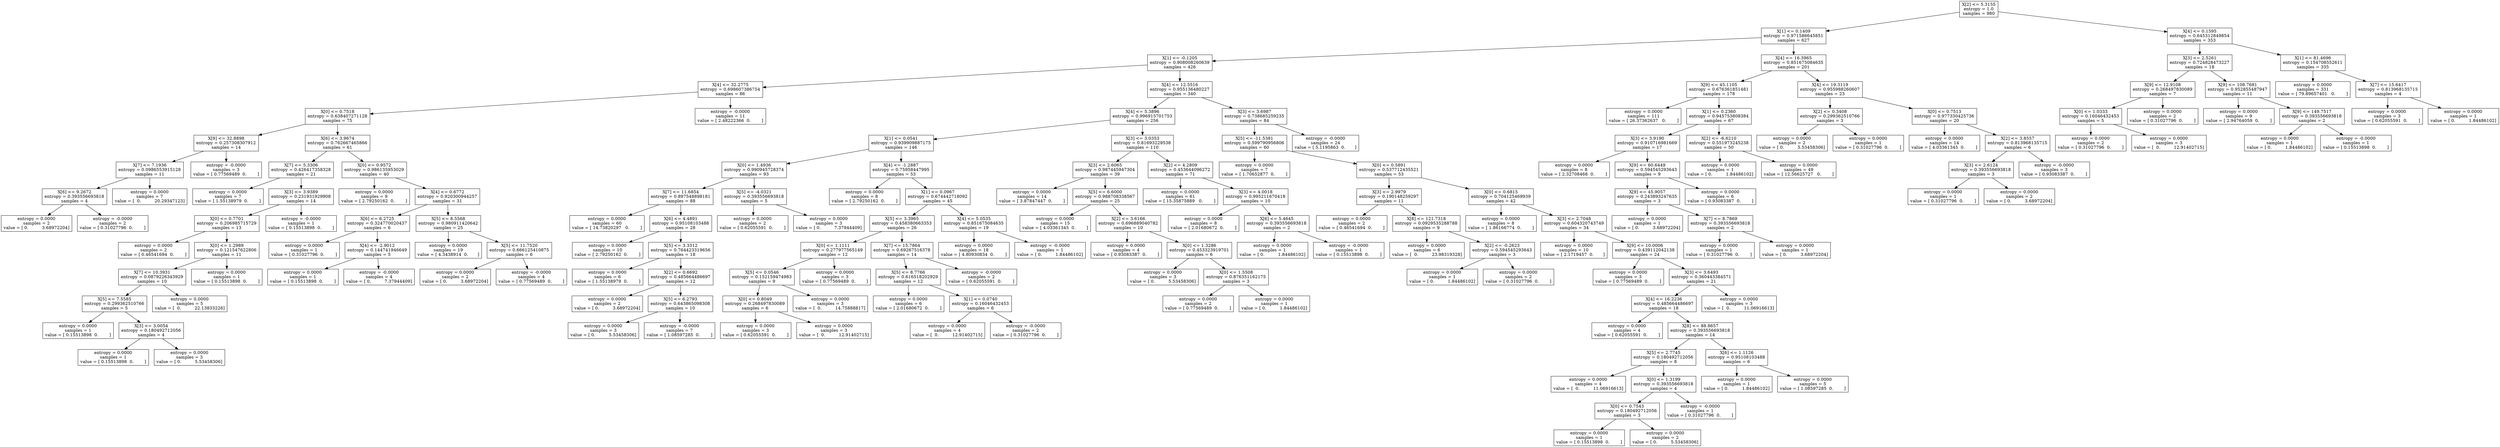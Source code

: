 digraph Tree {
0 [label="X[2] <= 5.3155\nentropy = 1.0\nsamples = 980", shape="box"] ;
1 [label="X[1] <= 0.1409\nentropy = 0.971586645851\nsamples = 627", shape="box"] ;
0 -> 1 ;
2 [label="X[1] <= -0.1205\nentropy = 0.908008260639\nsamples = 426", shape="box"] ;
1 -> 2 ;
3 [label="X[4] <= 32.2775\nentropy = 0.698607386754\nsamples = 86", shape="box"] ;
2 -> 3 ;
4 [label="X[0] <= 0.7518\nentropy = 0.638407271128\nsamples = 75", shape="box"] ;
3 -> 4 ;
5 [label="X[9] <= 32.8898\nentropy = 0.257308307912\nsamples = 14", shape="box"] ;
4 -> 5 ;
6 [label="X[7] <= 7.1936\nentropy = 0.0986553915128\nsamples = 11", shape="box"] ;
5 -> 6 ;
7 [label="X[6] <= 9.2672\nentropy = 0.393556693818\nsamples = 4", shape="box"] ;
6 -> 7 ;
8 [label="entropy = 0.0000\nsamples = 2\nvalue = [ 0.          3.68972204]", shape="box"] ;
7 -> 8 ;
9 [label="entropy = -0.0000\nsamples = 2\nvalue = [ 0.31027796  0.        ]", shape="box"] ;
7 -> 9 ;
10 [label="entropy = 0.0000\nsamples = 7\nvalue = [  0.          20.29347123]", shape="box"] ;
6 -> 10 ;
11 [label="entropy = -0.0000\nsamples = 3\nvalue = [ 0.77569489  0.        ]", shape="box"] ;
5 -> 11 ;
12 [label="X[6] <= 3.9674\nentropy = 0.762667465866\nsamples = 61", shape="box"] ;
4 -> 12 ;
13 [label="X[7] <= 5.3306\nentropy = 0.426417358328\nsamples = 21", shape="box"] ;
12 -> 13 ;
14 [label="entropy = 0.0000\nsamples = 7\nvalue = [ 1.55138979  0.        ]", shape="box"] ;
13 -> 14 ;
15 [label="X[3] <= 3.9389\nentropy = 0.231931929908\nsamples = 14", shape="box"] ;
13 -> 15 ;
16 [label="X[0] <= 0.7701\nentropy = 0.206985715729\nsamples = 13", shape="box"] ;
15 -> 16 ;
17 [label="entropy = 0.0000\nsamples = 2\nvalue = [ 0.46541694  0.        ]", shape="box"] ;
16 -> 17 ;
18 [label="X[0] <= 1.2989\nentropy = 0.121547622806\nsamples = 11", shape="box"] ;
16 -> 18 ;
19 [label="X[7] <= 10.3931\nentropy = 0.0879226343929\nsamples = 10", shape="box"] ;
18 -> 19 ;
20 [label="X[5] <= 7.5585\nentropy = 0.299362510766\nsamples = 5", shape="box"] ;
19 -> 20 ;
21 [label="entropy = 0.0000\nsamples = 1\nvalue = [ 0.15513898  0.        ]", shape="box"] ;
20 -> 21 ;
22 [label="X[3] <= 3.0054\nentropy = 0.180492712056\nsamples = 4", shape="box"] ;
20 -> 22 ;
23 [label="entropy = 0.0000\nsamples = 1\nvalue = [ 0.15513898  0.        ]", shape="box"] ;
22 -> 23 ;
24 [label="entropy = 0.0000\nsamples = 3\nvalue = [ 0.          5.53458306]", shape="box"] ;
22 -> 24 ;
25 [label="entropy = 0.0000\nsamples = 5\nvalue = [  0.          22.13833226]", shape="box"] ;
19 -> 25 ;
26 [label="entropy = 0.0000\nsamples = 1\nvalue = [ 0.15513898  0.        ]", shape="box"] ;
18 -> 26 ;
27 [label="entropy = -0.0000\nsamples = 1\nvalue = [ 0.15513898  0.        ]", shape="box"] ;
15 -> 27 ;
28 [label="X[0] <= 0.9572\nentropy = 0.986135953029\nsamples = 40", shape="box"] ;
12 -> 28 ;
29 [label="entropy = 0.0000\nsamples = 9\nvalue = [ 2.79250162  0.        ]", shape="box"] ;
28 -> 29 ;
30 [label="X[4] <= 0.6772\nentropy = 0.920300944257\nsamples = 31", shape="box"] ;
28 -> 30 ;
31 [label="X[6] <= 6.2725\nentropy = 0.324770020437\nsamples = 6", shape="box"] ;
30 -> 31 ;
32 [label="entropy = 0.0000\nsamples = 1\nvalue = [ 0.31027796  0.        ]", shape="box"] ;
31 -> 32 ;
33 [label="X[4] <= -2.9012\nentropy = 0.144741946649\nsamples = 5", shape="box"] ;
31 -> 33 ;
34 [label="entropy = 0.0000\nsamples = 1\nvalue = [ 0.15513898  0.        ]", shape="box"] ;
33 -> 34 ;
35 [label="entropy = -0.0000\nsamples = 4\nvalue = [ 0.          7.37944409]", shape="box"] ;
33 -> 35 ;
36 [label="X[5] <= 8.5568\nentropy = 0.980911420642\nsamples = 25", shape="box"] ;
30 -> 36 ;
37 [label="entropy = 0.0000\nsamples = 19\nvalue = [ 4.3438914  0.       ]", shape="box"] ;
36 -> 37 ;
38 [label="X[5] <= 11.7520\nentropy = 0.666125410875\nsamples = 6", shape="box"] ;
36 -> 38 ;
39 [label="entropy = 0.0000\nsamples = 2\nvalue = [ 0.          3.68972204]", shape="box"] ;
38 -> 39 ;
40 [label="entropy = -0.0000\nsamples = 4\nvalue = [ 0.77569489  0.        ]", shape="box"] ;
38 -> 40 ;
41 [label="entropy = -0.0000\nsamples = 11\nvalue = [ 2.48222366  0.        ]", shape="box"] ;
3 -> 41 ;
42 [label="X[4] <= 12.5516\nentropy = 0.955136480227\nsamples = 340", shape="box"] ;
2 -> 42 ;
43 [label="X[4] <= 5.3896\nentropy = 0.996915701753\nsamples = 256", shape="box"] ;
42 -> 43 ;
44 [label="X[1] <= 0.0541\nentropy = 0.939909887175\nsamples = 146", shape="box"] ;
43 -> 44 ;
45 [label="X[0] <= 1.4936\nentropy = 0.990945728374\nsamples = 93", shape="box"] ;
44 -> 45 ;
46 [label="X[7] <= 11.6854\nentropy = 0.897548898181\nsamples = 88", shape="box"] ;
45 -> 46 ;
47 [label="entropy = 0.0000\nsamples = 60\nvalue = [ 14.73820297   0.        ]", shape="box"] ;
46 -> 47 ;
48 [label="X[6] <= 4.4891\nentropy = 0.95108103488\nsamples = 28", shape="box"] ;
46 -> 48 ;
49 [label="entropy = 0.0000\nsamples = 10\nvalue = [ 2.79250162  0.        ]", shape="box"] ;
48 -> 49 ;
50 [label="X[5] <= 3.3312\nentropy = 0.764423319656\nsamples = 18", shape="box"] ;
48 -> 50 ;
51 [label="entropy = 0.0000\nsamples = 6\nvalue = [ 1.55138979  0.        ]", shape="box"] ;
50 -> 51 ;
52 [label="X[2] <= 0.6692\nentropy = 0.485664486697\nsamples = 12", shape="box"] ;
50 -> 52 ;
53 [label="entropy = 0.0000\nsamples = 2\nvalue = [ 0.          3.68972204]", shape="box"] ;
52 -> 53 ;
54 [label="X[5] <= 6.2793\nentropy = 0.643865098308\nsamples = 10", shape="box"] ;
52 -> 54 ;
55 [label="entropy = 0.0000\nsamples = 3\nvalue = [ 0.          5.53458306]", shape="box"] ;
54 -> 55 ;
56 [label="entropy = -0.0000\nsamples = 7\nvalue = [ 1.08597285  0.        ]", shape="box"] ;
54 -> 56 ;
57 [label="X[5] <= -4.0321\nentropy = 0.393556693818\nsamples = 5", shape="box"] ;
45 -> 57 ;
58 [label="entropy = 0.0000\nsamples = 2\nvalue = [ 0.62055591  0.        ]", shape="box"] ;
57 -> 58 ;
59 [label="entropy = 0.0000\nsamples = 3\nvalue = [ 0.          7.37944409]", shape="box"] ;
57 -> 59 ;
60 [label="X[4] <= -1.2887\nentropy = 0.75958447995\nsamples = 53", shape="box"] ;
44 -> 60 ;
61 [label="entropy = 0.0000\nsamples = 8\nvalue = [ 2.79250162  0.        ]", shape="box"] ;
60 -> 61 ;
62 [label="X[1] <= 0.0967\nentropy = 0.674442718092\nsamples = 45", shape="box"] ;
60 -> 62 ;
63 [label="X[5] <= 3.3965\nentropy = 0.458380663353\nsamples = 26", shape="box"] ;
62 -> 63 ;
64 [label="X[0] <= 1.1111\nentropy = 0.277977565149\nsamples = 12", shape="box"] ;
63 -> 64 ;
65 [label="X[5] <= 0.0546\nentropy = 0.152159474983\nsamples = 9", shape="box"] ;
64 -> 65 ;
66 [label="X[0] <= 0.8049\nentropy = 0.268497830089\nsamples = 6", shape="box"] ;
65 -> 66 ;
67 [label="entropy = 0.0000\nsamples = 3\nvalue = [ 0.62055591  0.        ]", shape="box"] ;
66 -> 67 ;
68 [label="entropy = 0.0000\nsamples = 3\nvalue = [  0.          12.91402715]", shape="box"] ;
66 -> 68 ;
69 [label="entropy = 0.0000\nsamples = 3\nvalue = [  0.          14.75888817]", shape="box"] ;
65 -> 69 ;
70 [label="entropy = 0.0000\nsamples = 3\nvalue = [ 0.77569489  0.        ]", shape="box"] ;
64 -> 70 ;
71 [label="X[7] <= 15.7864\nentropy = 0.69267516378\nsamples = 14", shape="box"] ;
63 -> 71 ;
72 [label="X[5] <= 8.7766\nentropy = 0.616518202929\nsamples = 12", shape="box"] ;
71 -> 72 ;
73 [label="entropy = 0.0000\nsamples = 6\nvalue = [ 2.01680672  0.        ]", shape="box"] ;
72 -> 73 ;
74 [label="X[1] <= 0.0740\nentropy = 0.16046432453\nsamples = 6", shape="box"] ;
72 -> 74 ;
75 [label="entropy = 0.0000\nsamples = 4\nvalue = [  0.          12.91402715]", shape="box"] ;
74 -> 75 ;
76 [label="entropy = -0.0000\nsamples = 2\nvalue = [ 0.31027796  0.        ]", shape="box"] ;
74 -> 76 ;
77 [label="entropy = -0.0000\nsamples = 2\nvalue = [ 0.62055591  0.        ]", shape="box"] ;
71 -> 77 ;
78 [label="X[4] <= 5.0535\nentropy = 0.851675084635\nsamples = 19", shape="box"] ;
62 -> 78 ;
79 [label="entropy = 0.0000\nsamples = 18\nvalue = [ 4.80930834  0.        ]", shape="box"] ;
78 -> 79 ;
80 [label="entropy = -0.0000\nsamples = 1\nvalue = [ 0.          1.84486102]", shape="box"] ;
78 -> 80 ;
81 [label="X[3] <= 3.0353\nentropy = 0.81693229538\nsamples = 110", shape="box"] ;
43 -> 81 ;
82 [label="X[3] <= 2.6065\nentropy = 0.987445947304\nsamples = 39", shape="box"] ;
81 -> 82 ;
83 [label="entropy = 0.0000\nsamples = 14\nvalue = [ 3.87847447  0.        ]", shape="box"] ;
82 -> 83 ;
84 [label="X[5] <= 6.6000\nentropy = 0.988708338567\nsamples = 25", shape="box"] ;
82 -> 84 ;
85 [label="entropy = 0.0000\nsamples = 15\nvalue = [ 4.03361345  0.        ]", shape="box"] ;
84 -> 85 ;
86 [label="X[2] <= 3.6166\nentropy = 0.696889040782\nsamples = 10", shape="box"] ;
84 -> 86 ;
87 [label="entropy = 0.0000\nsamples = 4\nvalue = [ 0.93083387  0.        ]", shape="box"] ;
86 -> 87 ;
88 [label="X[0] <= 1.3286\nentropy = 0.453323919701\nsamples = 6", shape="box"] ;
86 -> 88 ;
89 [label="entropy = 0.0000\nsamples = 3\nvalue = [ 0.          5.53458306]", shape="box"] ;
88 -> 89 ;
90 [label="X[0] <= 1.5508\nentropy = 0.876351162175\nsamples = 3", shape="box"] ;
88 -> 90 ;
91 [label="entropy = 0.0000\nsamples = 2\nvalue = [ 0.77569489  0.        ]", shape="box"] ;
90 -> 91 ;
92 [label="entropy = 0.0000\nsamples = 1\nvalue = [ 0.          1.84486102]", shape="box"] ;
90 -> 92 ;
93 [label="X[2] <= 4.2809\nentropy = 0.453644096272\nsamples = 71", shape="box"] ;
81 -> 93 ;
94 [label="entropy = 0.0000\nsamples = 61\nvalue = [ 15.35875889   0.        ]", shape="box"] ;
93 -> 94 ;
95 [label="X[3] <= 4.0018\nentropy = 0.995211670418\nsamples = 10", shape="box"] ;
93 -> 95 ;
96 [label="entropy = 0.0000\nsamples = 8\nvalue = [ 2.01680672  0.        ]", shape="box"] ;
95 -> 96 ;
97 [label="X[6] <= 5.4645\nentropy = 0.393556693818\nsamples = 2", shape="box"] ;
95 -> 97 ;
98 [label="entropy = 0.0000\nsamples = 1\nvalue = [ 0.          1.84486102]", shape="box"] ;
97 -> 98 ;
99 [label="entropy = -0.0000\nsamples = 1\nvalue = [ 0.15513898  0.        ]", shape="box"] ;
97 -> 99 ;
100 [label="X[3] <= 3.6987\nentropy = 0.738685259235\nsamples = 84", shape="box"] ;
42 -> 100 ;
101 [label="X[5] <= -11.5381\nentropy = 0.599790956806\nsamples = 60", shape="box"] ;
100 -> 101 ;
102 [label="entropy = 0.0000\nsamples = 7\nvalue = [ 1.70652877  0.        ]", shape="box"] ;
101 -> 102 ;
103 [label="X[0] <= 0.5891\nentropy = 0.537712435521\nsamples = 53", shape="box"] ;
101 -> 103 ;
104 [label="X[3] <= 2.9979\nentropy = 0.190148259297\nsamples = 11", shape="box"] ;
103 -> 104 ;
105 [label="entropy = 0.0000\nsamples = 2\nvalue = [ 0.46541694  0.        ]", shape="box"] ;
104 -> 105 ;
106 [label="X[8] <= 121.7318\nentropy = 0.0929535288788\nsamples = 9", shape="box"] ;
104 -> 106 ;
107 [label="entropy = 0.0000\nsamples = 6\nvalue = [  0.          23.98319328]", shape="box"] ;
106 -> 107 ;
108 [label="X[2] <= -0.2623\nentropy = 0.594545293643\nsamples = 3", shape="box"] ;
106 -> 108 ;
109 [label="entropy = 0.0000\nsamples = 1\nvalue = [ 0.          1.84486102]", shape="box"] ;
108 -> 109 ;
110 [label="entropy = 0.0000\nsamples = 2\nvalue = [ 0.31027796  0.        ]", shape="box"] ;
108 -> 110 ;
111 [label="X[0] <= 0.6815\nentropy = 0.704125469939\nsamples = 42", shape="box"] ;
103 -> 111 ;
112 [label="entropy = 0.0000\nsamples = 8\nvalue = [ 1.86166774  0.        ]", shape="box"] ;
111 -> 112 ;
113 [label="X[3] <= 2.7048\nentropy = 0.604320743749\nsamples = 34", shape="box"] ;
111 -> 113 ;
114 [label="entropy = 0.0000\nsamples = 10\nvalue = [ 2.1719457  0.       ]", shape="box"] ;
113 -> 114 ;
115 [label="X[9] <= 10.0006\nentropy = 0.439112042138\nsamples = 24", shape="box"] ;
113 -> 115 ;
116 [label="entropy = 0.0000\nsamples = 3\nvalue = [ 0.77569489  0.        ]", shape="box"] ;
115 -> 116 ;
117 [label="X[3] <= 3.6493\nentropy = 0.360443384571\nsamples = 21", shape="box"] ;
115 -> 117 ;
118 [label="X[4] <= 16.2236\nentropy = 0.485664486697\nsamples = 18", shape="box"] ;
117 -> 118 ;
119 [label="entropy = 0.0000\nsamples = 4\nvalue = [ 0.62055591  0.        ]", shape="box"] ;
118 -> 119 ;
120 [label="X[8] <= 88.8657\nentropy = 0.393556693818\nsamples = 14", shape="box"] ;
118 -> 120 ;
121 [label="X[5] <= 2.7745\nentropy = 0.180492712056\nsamples = 8", shape="box"] ;
120 -> 121 ;
122 [label="entropy = 0.0000\nsamples = 4\nvalue = [  0.          11.06916613]", shape="box"] ;
121 -> 122 ;
123 [label="X[0] <= 1.3199\nentropy = 0.393556693818\nsamples = 4", shape="box"] ;
121 -> 123 ;
124 [label="X[0] <= 0.7543\nentropy = 0.180492712056\nsamples = 3", shape="box"] ;
123 -> 124 ;
125 [label="entropy = 0.0000\nsamples = 1\nvalue = [ 0.15513898  0.        ]", shape="box"] ;
124 -> 125 ;
126 [label="entropy = 0.0000\nsamples = 2\nvalue = [ 0.          5.53458306]", shape="box"] ;
124 -> 126 ;
127 [label="entropy = -0.0000\nsamples = 1\nvalue = [ 0.31027796  0.        ]", shape="box"] ;
123 -> 127 ;
128 [label="X[6] <= 1.1126\nentropy = 0.95108103488\nsamples = 6", shape="box"] ;
120 -> 128 ;
129 [label="entropy = 0.0000\nsamples = 1\nvalue = [ 0.          1.84486102]", shape="box"] ;
128 -> 129 ;
130 [label="entropy = 0.0000\nsamples = 5\nvalue = [ 1.08597285  0.        ]", shape="box"] ;
128 -> 130 ;
131 [label="entropy = 0.0000\nsamples = 3\nvalue = [  0.          11.06916613]", shape="box"] ;
117 -> 131 ;
132 [label="entropy = -0.0000\nsamples = 24\nvalue = [ 5.1195863  0.       ]", shape="box"] ;
100 -> 132 ;
133 [label="X[4] <= 16.3965\nentropy = 0.851675084635\nsamples = 201", shape="box"] ;
1 -> 133 ;
134 [label="X[9] <= 45.1105\nentropy = 0.676361851481\nsamples = 178", shape="box"] ;
133 -> 134 ;
135 [label="entropy = 0.0000\nsamples = 111\nvalue = [ 26.37362637   0.        ]", shape="box"] ;
134 -> 135 ;
136 [label="X[1] <= 0.2360\nentropy = 0.945753808384\nsamples = 67", shape="box"] ;
134 -> 136 ;
137 [label="X[3] <= 3.9190\nentropy = 0.910716981669\nsamples = 17", shape="box"] ;
136 -> 137 ;
138 [label="entropy = 0.0000\nsamples = 8\nvalue = [ 2.32708468  0.        ]", shape="box"] ;
137 -> 138 ;
139 [label="X[9] <= 60.6449\nentropy = 0.594545293643\nsamples = 9", shape="box"] ;
137 -> 139 ;
140 [label="X[9] <= 45.9057\nentropy = 0.243893247635\nsamples = 3", shape="box"] ;
139 -> 140 ;
141 [label="entropy = 0.0000\nsamples = 1\nvalue = [ 0.          3.68972204]", shape="box"] ;
140 -> 141 ;
142 [label="X[7] <= 8.7869\nentropy = 0.393556693818\nsamples = 2", shape="box"] ;
140 -> 142 ;
143 [label="entropy = 0.0000\nsamples = 1\nvalue = [ 0.31027796  0.        ]", shape="box"] ;
142 -> 143 ;
144 [label="entropy = 0.0000\nsamples = 1\nvalue = [ 0.          3.68972204]", shape="box"] ;
142 -> 144 ;
145 [label="entropy = 0.0000\nsamples = 6\nvalue = [ 0.93083387  0.        ]", shape="box"] ;
139 -> 145 ;
146 [label="X[2] <= -6.6210\nentropy = 0.551973245238\nsamples = 50", shape="box"] ;
136 -> 146 ;
147 [label="entropy = 0.0000\nsamples = 1\nvalue = [ 0.          1.84486102]", shape="box"] ;
146 -> 147 ;
148 [label="entropy = 0.0000\nsamples = 49\nvalue = [ 12.56625727   0.        ]", shape="box"] ;
146 -> 148 ;
149 [label="X[4] <= 19.3119\nentropy = 0.955988260607\nsamples = 23", shape="box"] ;
133 -> 149 ;
150 [label="X[2] <= 0.3408\nentropy = 0.299362510766\nsamples = 3", shape="box"] ;
149 -> 150 ;
151 [label="entropy = 0.0000\nsamples = 2\nvalue = [ 0.          5.53458306]", shape="box"] ;
150 -> 151 ;
152 [label="entropy = 0.0000\nsamples = 1\nvalue = [ 0.31027796  0.        ]", shape="box"] ;
150 -> 152 ;
153 [label="X[0] <= 0.7513\nentropy = 0.977330425736\nsamples = 20", shape="box"] ;
149 -> 153 ;
154 [label="entropy = 0.0000\nsamples = 14\nvalue = [ 4.03361345  0.        ]", shape="box"] ;
153 -> 154 ;
155 [label="X[2] <= 3.8557\nentropy = 0.813968135715\nsamples = 6", shape="box"] ;
153 -> 155 ;
156 [label="X[3] <= 2.6124\nentropy = 0.393556693818\nsamples = 3", shape="box"] ;
155 -> 156 ;
157 [label="entropy = 0.0000\nsamples = 1\nvalue = [ 0.31027796  0.        ]", shape="box"] ;
156 -> 157 ;
158 [label="entropy = 0.0000\nsamples = 2\nvalue = [ 0.          3.68972204]", shape="box"] ;
156 -> 158 ;
159 [label="entropy = -0.0000\nsamples = 3\nvalue = [ 0.93083387  0.        ]", shape="box"] ;
155 -> 159 ;
160 [label="X[4] <= 0.1595\nentropy = 0.645312849854\nsamples = 353", shape="box"] ;
0 -> 160 ;
161 [label="X[3] <= 2.5261\nentropy = 0.724828473227\nsamples = 18", shape="box"] ;
160 -> 161 ;
162 [label="X[9] <= 12.9108\nentropy = 0.268497830089\nsamples = 7", shape="box"] ;
161 -> 162 ;
163 [label="X[0] <= 1.0333\nentropy = 0.16046432453\nsamples = 5", shape="box"] ;
162 -> 163 ;
164 [label="entropy = 0.0000\nsamples = 2\nvalue = [ 0.31027796  0.        ]", shape="box"] ;
163 -> 164 ;
165 [label="entropy = 0.0000\nsamples = 3\nvalue = [  0.          12.91402715]", shape="box"] ;
163 -> 165 ;
166 [label="entropy = 0.0000\nsamples = 2\nvalue = [ 0.31027796  0.        ]", shape="box"] ;
162 -> 166 ;
167 [label="X[9] <= 108.7681\nentropy = 0.952855487947\nsamples = 11", shape="box"] ;
161 -> 167 ;
168 [label="entropy = 0.0000\nsamples = 9\nvalue = [ 2.94764059  0.        ]", shape="box"] ;
167 -> 168 ;
169 [label="X[9] <= 149.7517\nentropy = 0.393556693818\nsamples = 2", shape="box"] ;
167 -> 169 ;
170 [label="entropy = 0.0000\nsamples = 1\nvalue = [ 0.          1.84486102]", shape="box"] ;
169 -> 170 ;
171 [label="entropy = -0.0000\nsamples = 1\nvalue = [ 0.15513898  0.        ]", shape="box"] ;
169 -> 171 ;
172 [label="X[1] <= 81.4696\nentropy = 0.154708552611\nsamples = 335", shape="box"] ;
160 -> 172 ;
173 [label="entropy = 0.0000\nsamples = 331\nvalue = [ 79.89657401   0.        ]", shape="box"] ;
172 -> 173 ;
174 [label="X[7] <= 15.6417\nentropy = 0.813968135715\nsamples = 4", shape="box"] ;
172 -> 174 ;
175 [label="entropy = 0.0000\nsamples = 3\nvalue = [ 0.62055591  0.        ]", shape="box"] ;
174 -> 175 ;
176 [label="entropy = 0.0000\nsamples = 1\nvalue = [ 0.          1.84486102]", shape="box"] ;
174 -> 176 ;
}
